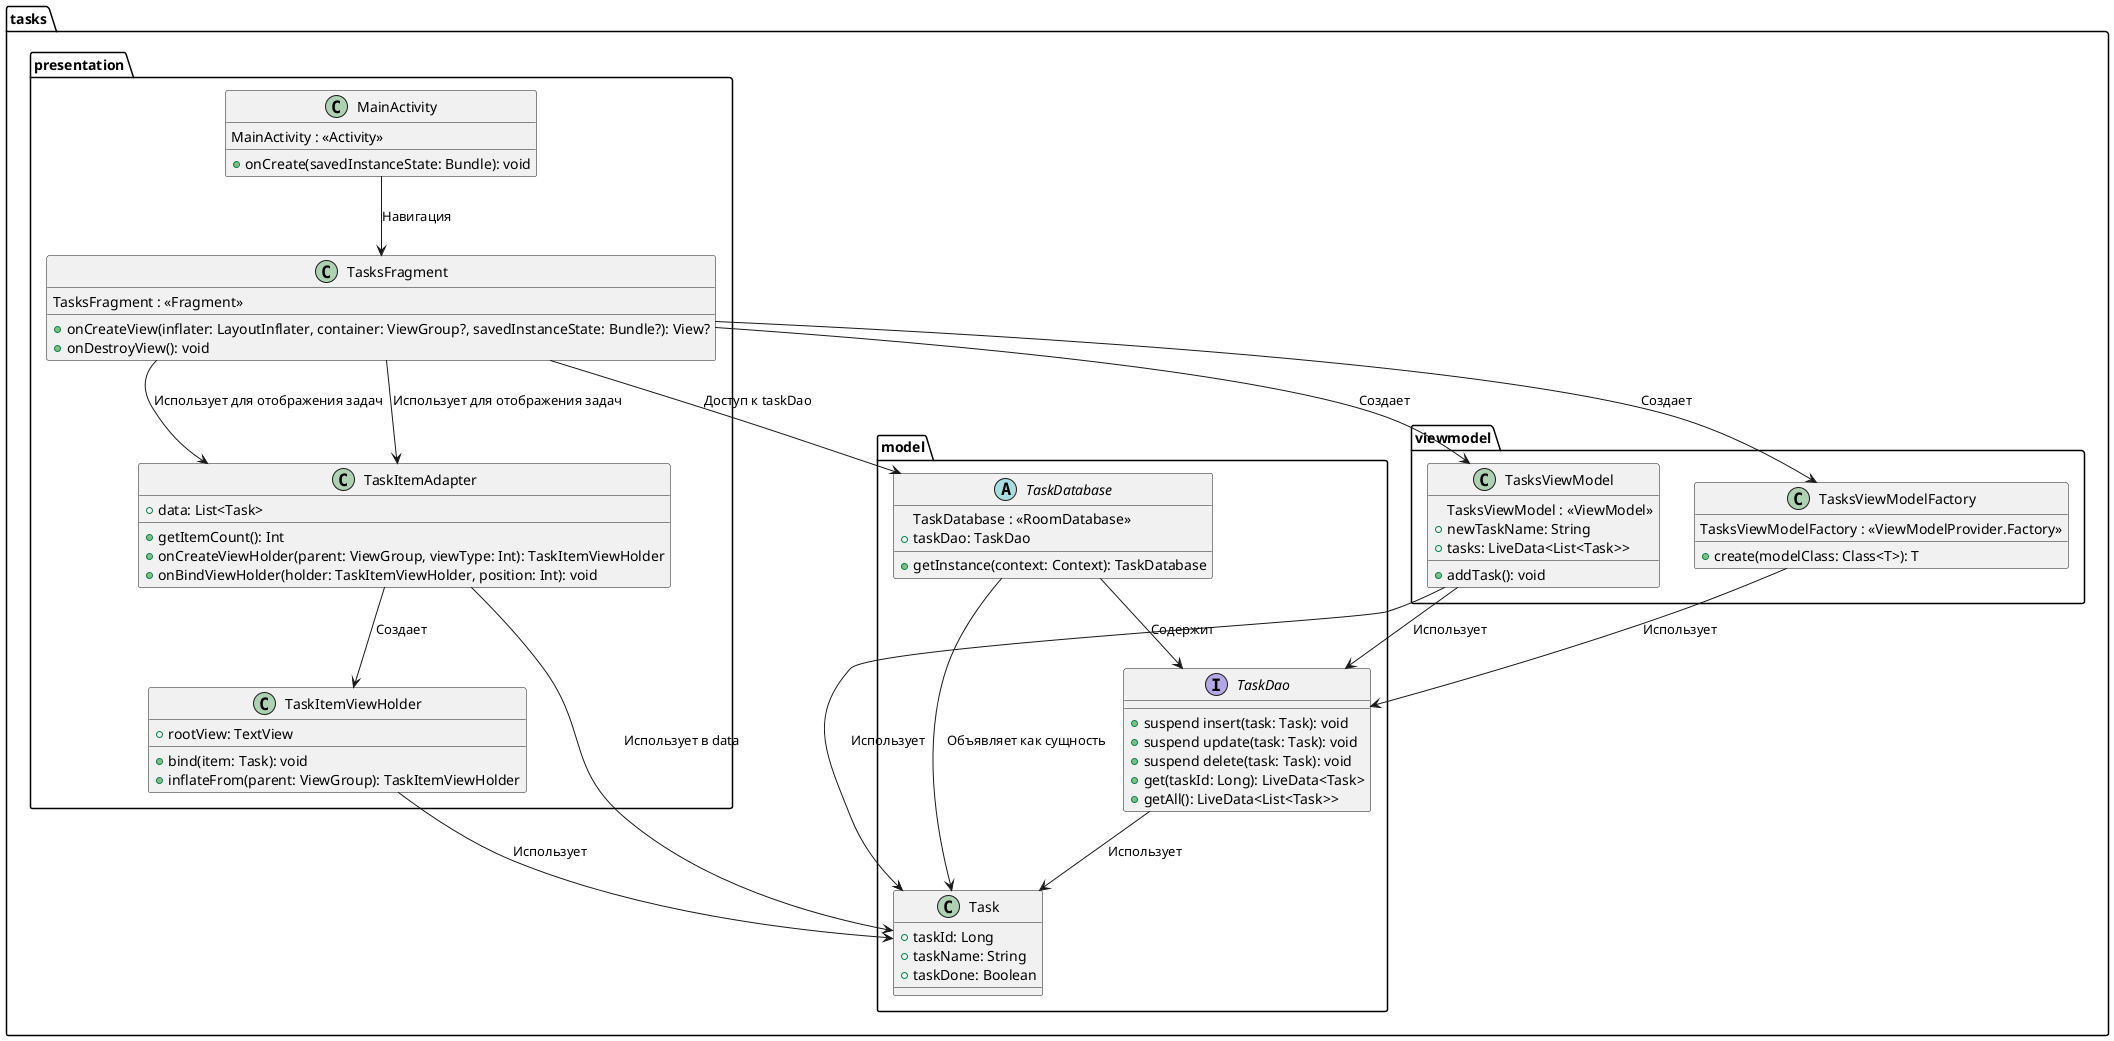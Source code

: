 @startuml
package "tasks.model" {
    class Task {
        +taskId: Long
        +taskName: String
        +taskDone: Boolean
    }

    interface TaskDao {
        +suspend insert(task: Task): void
        +suspend update(task: Task): void
        +suspend delete(task: Task): void
        +get(taskId: Long): LiveData<Task>
        +getAll(): LiveData<List<Task>>
    }

    abstract class TaskDatabase {
        TaskDatabase : <<RoomDatabase>>
        +taskDao: TaskDao
        +getInstance(context: Context): TaskDatabase
    }

    TaskDao --> Task : "Использует"
    TaskDatabase --> TaskDao : "Содержит"
    TaskDatabase --> Task : "Объявляет как сущность"
}

package "tasks.presentation" {
    class MainActivity {
        MainActivity : <<Activity>>
        +onCreate(savedInstanceState: Bundle): void
    }

    class TasksFragment {
        TasksFragment : <<Fragment>>
        +onCreateView(inflater: LayoutInflater, container: ViewGroup?, savedInstanceState: Bundle?): View?
        +onDestroyView(): void
    }

    class TaskItemAdapter {
        +data: List<Task>
        +getItemCount(): Int
        +onCreateViewHolder(parent: ViewGroup, viewType: Int): TaskItemViewHolder
        +onBindViewHolder(holder: TaskItemViewHolder, position: Int): void
    }

    class TaskItemViewHolder {
        +rootView: TextView
        +bind(item: Task): void
        +inflateFrom(parent: ViewGroup): TaskItemViewHolder
    }

    TaskItemAdapter --> TaskItemViewHolder : "Создает"
    TaskItemViewHolder --> Task : "Использует"
    TasksFragment --> TaskItemAdapter : "Использует для отображения задач"
}

package "tasks.viewmodel" {
    class TasksViewModel {
        TasksViewModel : <<ViewModel>>
        +newTaskName: String
        +tasks: LiveData<List<Task>>
        +addTask(): void
    }

    class TasksViewModelFactory {
        TasksViewModelFactory : <<ViewModelProvider.Factory>>
        +create(modelClass: Class<T>): T
    }
}

' Связи между компонентами
TasksFragment --> TasksViewModelFactory : "Создает"
TasksFragment --> TasksViewModel : "Создает"
TasksViewModelFactory --> TaskDao : "Использует"

TasksViewModel --> TaskDao : "Использует"
TasksViewModel --> Task : "Использует"
TasksFragment --> TaskDatabase : "Доступ к taskDao"
MainActivity --> TasksFragment : "Навигация"
TasksFragment --> TaskItemAdapter : "Использует для отображения задач"
TaskItemAdapter --> Task : "Использует в data"
@enduml
